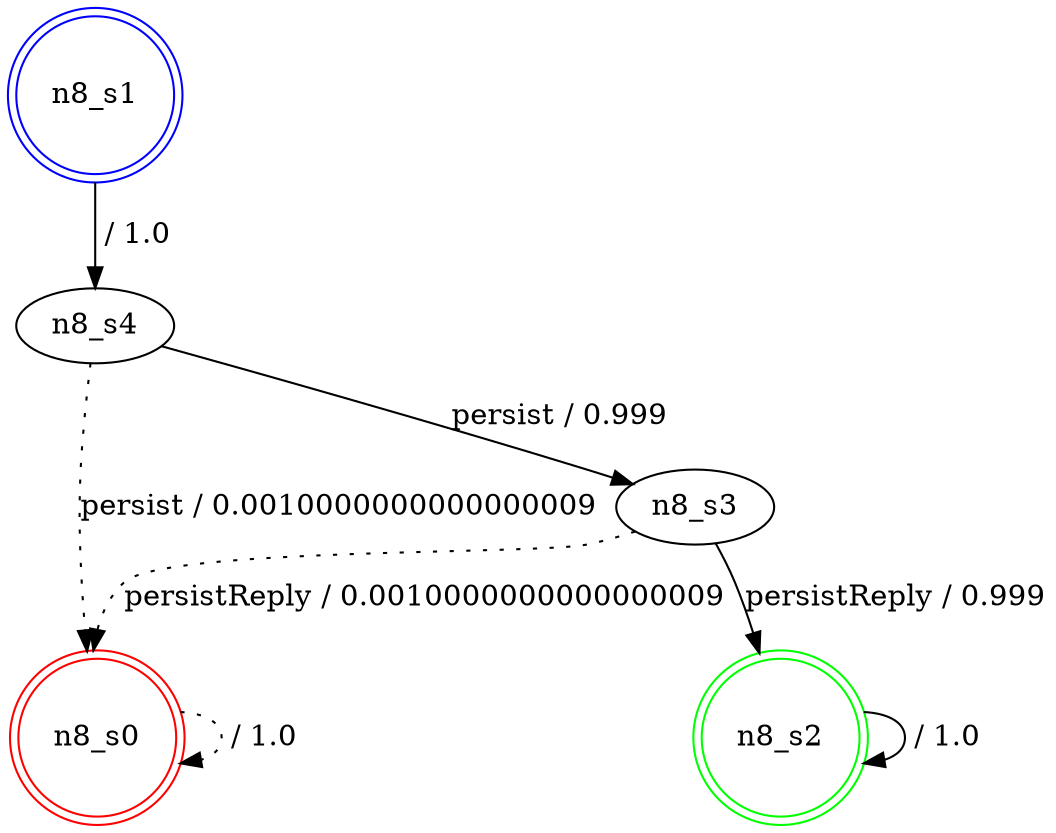 digraph graphname {
n8_s0 [label="n8_s0",color=red,shape=doublecircle ];
n8_s1 [label="n8_s1",color=blue,shape=doublecircle ];
n8_s2 [label="n8_s2",color=green,shape=doublecircle ];
n8_s3 [label="n8_s3" ];
n8_s4 [label="n8_s4" ];
n8_s0 -> n8_s0 [label=" / 1.0", style=dotted];
n8_s1 -> n8_s4 [label=" / 1.0"];
n8_s2 -> n8_s2 [label=" / 1.0"];
n8_s3 -> n8_s2 [label="persistReply / 0.999"];
n8_s3 -> n8_s0 [label="persistReply / 0.0010000000000000009", style=dotted];
n8_s4 -> n8_s3 [label="persist / 0.999"];
n8_s4 -> n8_s0 [label="persist / 0.0010000000000000009", style=dotted];
}